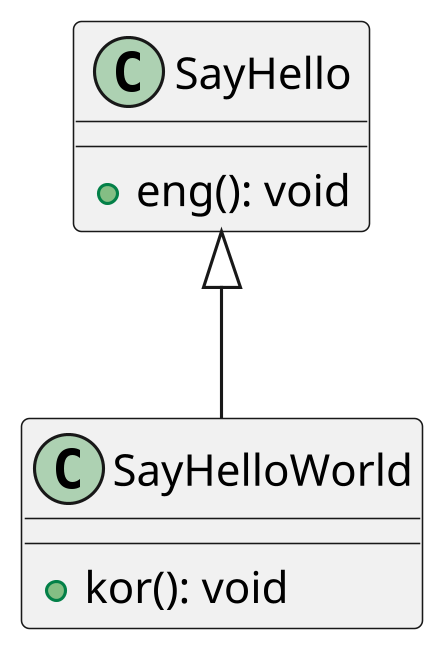 @startuml ex06

skinparam dpi 300

class SayHello {
    +eng(): void
}

class SayHelloWorld {
    +kor(): void
}

SayHello <|-- SayHelloWorld

@endumls